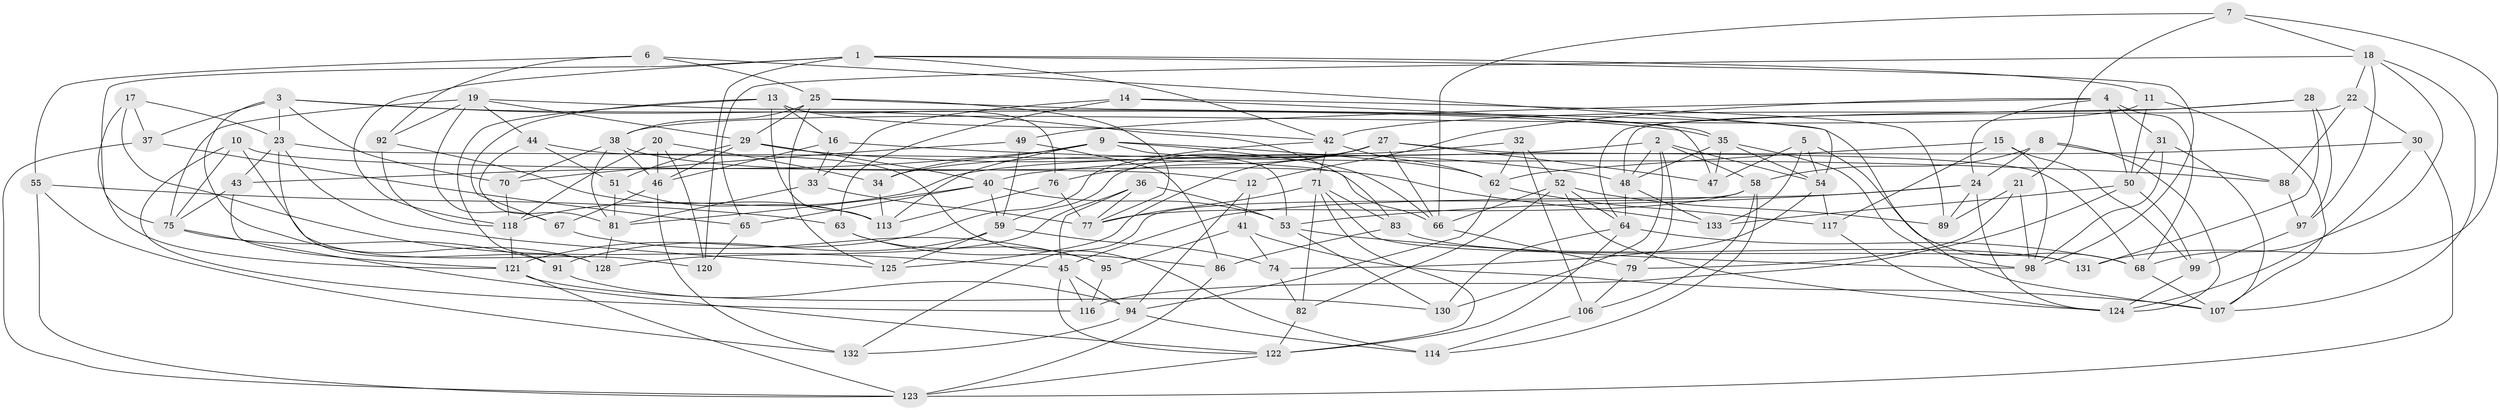 // Generated by graph-tools (version 1.1) at 2025/52/02/27/25 19:52:31]
// undirected, 100 vertices, 243 edges
graph export_dot {
graph [start="1"]
  node [color=gray90,style=filled];
  1 [super="+39"];
  2 [super="+93"];
  3 [super="+26"];
  4 [super="+72"];
  5;
  6;
  7;
  8;
  9 [super="+126"];
  10;
  11;
  12;
  13 [super="+57"];
  14;
  15;
  16;
  17;
  18 [super="+60"];
  19 [super="+109"];
  20;
  21;
  22;
  23 [super="+119"];
  24 [super="+110"];
  25 [super="+111"];
  27 [super="+140"];
  28;
  29 [super="+142"];
  30;
  31;
  32;
  33;
  34;
  35 [super="+69"];
  36;
  37;
  38 [super="+90"];
  40 [super="+101"];
  41;
  42 [super="+84"];
  43;
  44;
  45 [super="+56"];
  46 [super="+134"];
  47;
  48 [super="+139"];
  49;
  50 [super="+61"];
  51;
  52 [super="+102"];
  53 [super="+103"];
  54 [super="+85"];
  55;
  58 [super="+73"];
  59 [super="+129"];
  62 [super="+87"];
  63;
  64 [super="+78"];
  65;
  66 [super="+137"];
  67;
  68 [super="+80"];
  70;
  71 [super="+105"];
  74;
  75 [super="+100"];
  76;
  77 [super="+104"];
  79;
  81 [super="+96"];
  82;
  83;
  86;
  88;
  89;
  91;
  92;
  94 [super="+112"];
  95;
  97;
  98 [super="+108"];
  99;
  106;
  107 [super="+136"];
  113 [super="+115"];
  114;
  116;
  117;
  118 [super="+143"];
  120;
  121 [super="+127"];
  122 [super="+138"];
  123 [super="+135"];
  124 [super="+141"];
  125;
  128;
  130;
  131;
  132;
  133;
  1 -- 98;
  1 -- 11;
  1 -- 120;
  1 -- 75;
  1 -- 118;
  1 -- 42;
  2 -- 130;
  2 -- 79;
  2 -- 58;
  2 -- 118;
  2 -- 48;
  2 -- 54;
  3 -- 83;
  3 -- 23;
  3 -- 128;
  3 -- 37;
  3 -- 70;
  3 -- 35;
  4 -- 49;
  4 -- 12;
  4 -- 24;
  4 -- 31;
  4 -- 68;
  4 -- 50;
  5 -- 133;
  5 -- 47;
  5 -- 68;
  5 -- 54;
  6 -- 92;
  6 -- 55;
  6 -- 25;
  6 -- 54;
  7 -- 66;
  7 -- 21;
  7 -- 131;
  7 -- 18;
  8 -- 58;
  8 -- 88;
  8 -- 24;
  8 -- 124;
  9 -- 43;
  9 -- 53;
  9 -- 113;
  9 -- 34;
  9 -- 66;
  9 -- 62;
  10 -- 116;
  10 -- 12;
  10 -- 120;
  10 -- 75;
  11 -- 38;
  11 -- 107;
  11 -- 50;
  12 -- 41;
  12 -- 94;
  13 -- 91;
  13 -- 76;
  13 -- 16;
  13 -- 42;
  13 -- 67;
  13 -- 113;
  14 -- 89;
  14 -- 35;
  14 -- 63;
  14 -- 33;
  15 -- 62;
  15 -- 117;
  15 -- 99;
  15 -- 98;
  16 -- 33;
  16 -- 46;
  16 -- 88;
  17 -- 37;
  17 -- 121;
  17 -- 45;
  17 -- 23;
  18 -- 97;
  18 -- 65;
  18 -- 107;
  18 -- 68;
  18 -- 22;
  19 -- 47;
  19 -- 92;
  19 -- 75;
  19 -- 67;
  19 -- 44;
  19 -- 29;
  20 -- 120;
  20 -- 34;
  20 -- 118;
  20 -- 46;
  21 -- 89;
  21 -- 79;
  21 -- 98;
  22 -- 30;
  22 -- 48;
  22 -- 88;
  23 -- 43;
  23 -- 128;
  23 -- 66;
  23 -- 125;
  24 -- 53;
  24 -- 89;
  24 -- 45;
  24 -- 124;
  25 -- 107;
  25 -- 29;
  25 -- 77;
  25 -- 125;
  25 -- 38;
  27 -- 125;
  27 -- 47;
  27 -- 59;
  27 -- 66;
  27 -- 76;
  27 -- 68;
  28 -- 131;
  28 -- 42;
  28 -- 64;
  28 -- 97;
  29 -- 48;
  29 -- 51;
  29 -- 40;
  29 -- 46;
  30 -- 124;
  30 -- 123;
  30 -- 40;
  31 -- 50;
  31 -- 98;
  31 -- 107;
  32 -- 34;
  32 -- 106;
  32 -- 62;
  32 -- 52;
  33 -- 81;
  33 -- 77;
  34 -- 113;
  35 -- 98;
  35 -- 48;
  35 -- 54;
  35 -- 47;
  36 -- 128;
  36 -- 53;
  36 -- 77;
  36 -- 45;
  37 -- 65;
  37 -- 123;
  38 -- 46;
  38 -- 81;
  38 -- 133;
  38 -- 70;
  40 -- 59;
  40 -- 65;
  40 -- 81;
  40 -- 53;
  41 -- 107;
  41 -- 95;
  41 -- 74;
  42 -- 121;
  42 -- 62;
  42 -- 71;
  43 -- 75;
  43 -- 121;
  44 -- 51;
  44 -- 114;
  44 -- 81;
  45 -- 116;
  45 -- 122;
  45 -- 94;
  46 -- 67;
  46 -- 132;
  48 -- 64;
  48 -- 133;
  49 -- 86;
  49 -- 70;
  49 -- 59;
  50 -- 116;
  50 -- 133;
  50 -- 99;
  51 -- 81;
  51 -- 113;
  52 -- 82;
  52 -- 64;
  52 -- 89;
  52 -- 66;
  52 -- 124;
  53 -- 98;
  53 -- 130;
  54 -- 74;
  54 -- 117;
  55 -- 123;
  55 -- 132;
  55 -- 63;
  58 -- 106;
  58 -- 132;
  58 -- 77;
  58 -- 114;
  59 -- 125;
  59 -- 91;
  59 -- 74;
  62 -- 94;
  62 -- 117;
  63 -- 95;
  63 -- 86;
  64 -- 122;
  64 -- 130;
  64 -- 68;
  65 -- 120;
  66 -- 79;
  67 -- 95;
  68 -- 107;
  70 -- 118;
  71 -- 82;
  71 -- 83;
  71 -- 131;
  71 -- 77;
  71 -- 122;
  74 -- 82;
  75 -- 91;
  75 -- 122;
  76 -- 77;
  76 -- 113;
  79 -- 106;
  81 -- 128;
  82 -- 122;
  83 -- 86;
  83 -- 131;
  86 -- 123;
  88 -- 97;
  91 -- 94;
  92 -- 118;
  92 -- 113;
  94 -- 132;
  94 -- 114;
  95 -- 116;
  97 -- 99;
  99 -- 124;
  106 -- 114;
  117 -- 124;
  118 -- 121;
  121 -- 130;
  121 -- 123;
  122 -- 123;
}
